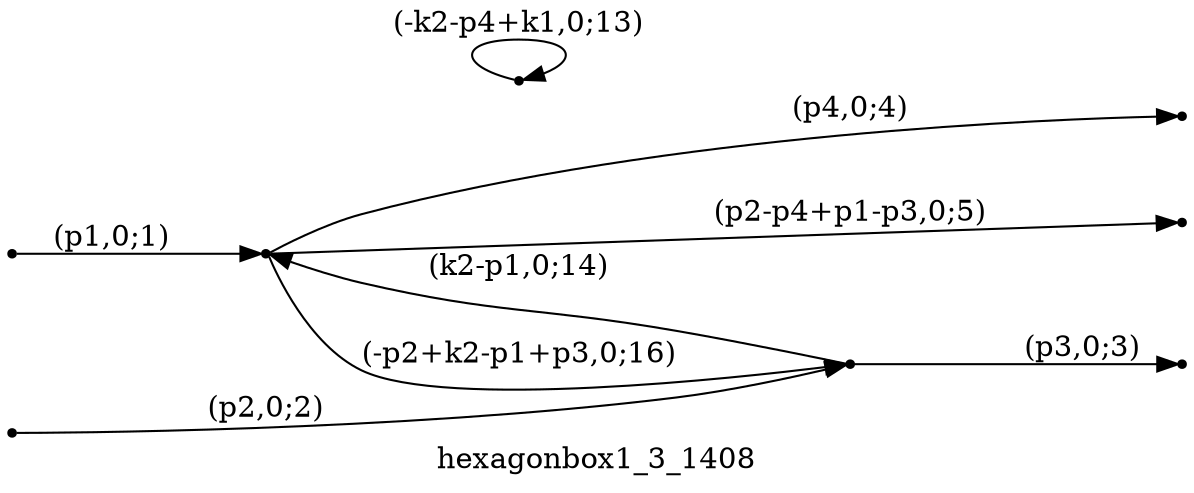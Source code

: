 digraph hexagonbox1_3_1408 {
  label="hexagonbox1_3_1408";
  rankdir="LR";
  subgraph edges {
    -1 -> 2 [label="(p1,0;1)"];
    -2 -> 1 [label="(p2,0;2)"];
    1 -> -3 [label="(p3,0;3)"];
    2 -> -4 [label="(p4,0;4)"];
    2 -> -5 [label="(p2-p4+p1-p3,0;5)"];
    3 -> 3 [label="(-k2-p4+k1,0;13)"];
    1 -> 2 [label="(k2-p1,0;14)"];
    2 -> 1 [label="(-p2+k2-p1+p3,0;16)"];
  }
  subgraph incoming { rank="source"; -1; -2; }
  subgraph outgoing { rank="sink"; -3; -4; -5; }
-5 [shape=point];
-4 [shape=point];
-3 [shape=point];
-2 [shape=point];
-1 [shape=point];
1 [shape=point];
2 [shape=point];
3 [shape=point];
}

